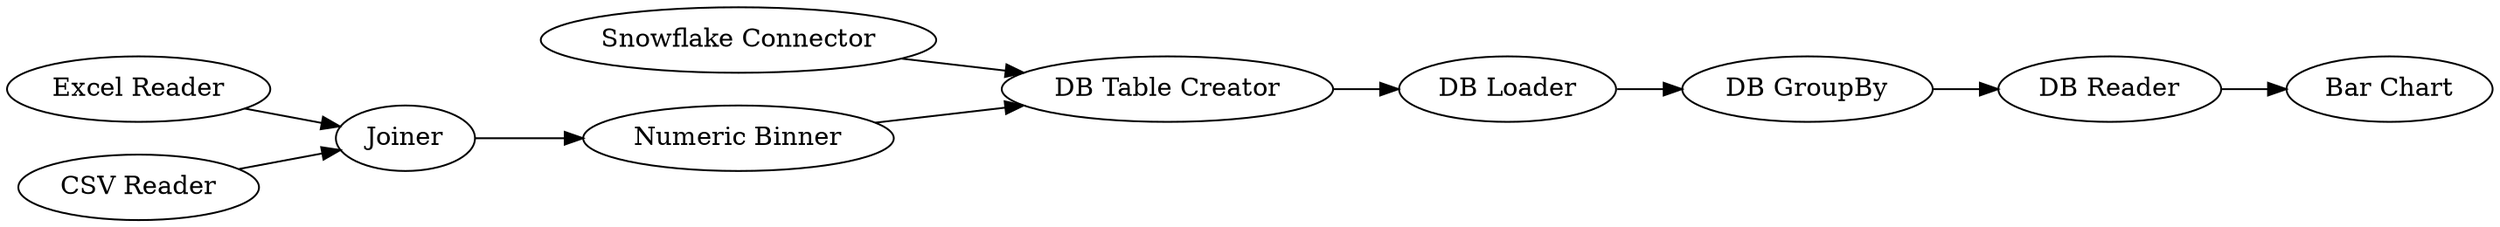 digraph {
	137 -> 143
	156 -> 158
	149 -> 155
	160 -> 137
	158 -> 159
	159 -> 137
	143 -> 147
	157 -> 158
	147 -> 149
	137 [label="DB Table Creator"]
	157 [label="CSV Reader"]
	156 [label="Excel Reader"]
	143 [label="DB Loader"]
	158 [label=Joiner]
	155 [label="Bar Chart"]
	147 [label="DB GroupBy"]
	159 [label="Numeric Binner"]
	149 [label="DB Reader"]
	160 [label="Snowflake Connector"]
	rankdir=LR
}
